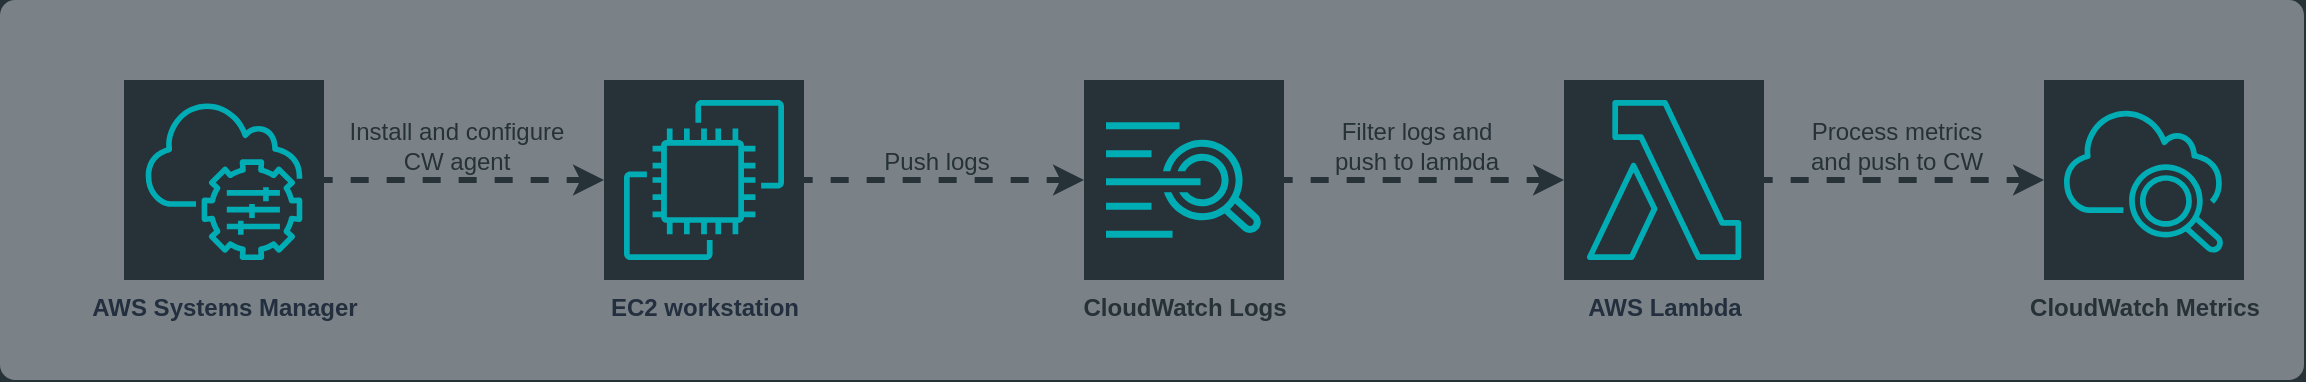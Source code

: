 <mxfile version="24.5.3" type="device">
  <diagram name="main" id="VfAYBPDxunqUFfgM3Roo">
    <mxGraphModel dx="2280" dy="825" grid="1" gridSize="10" guides="1" tooltips="1" connect="1" arrows="1" fold="1" page="1" pageScale="1" pageWidth="850" pageHeight="1100" background="#263238" math="0" shadow="0">
      <root>
        <mxCell id="0" />
        <mxCell id="1" parent="0" />
        <object label="" id="main">
          <mxCell style="rounded=1;whiteSpace=wrap;html=1;strokeColor=none;fillColor=#7A8288;arcSize=4;fontColor=#263238;" vertex="1" parent="1">
            <mxGeometry x="-522" y="630" width="1152" height="190" as="geometry" />
          </mxCell>
        </object>
        <UserObject label="&lt;b&gt;AWS Systems Manager&lt;/b&gt;" type="icon" id="4WxjT_tAExUXTBGxdPpf-14">
          <mxCell style="sketch=0;points=[[0,0,0],[0.25,0,0],[0.5,0,0],[0.75,0,0],[1,0,0],[0,1,0],[0.25,1,0],[0.5,1,0],[0.75,1,0],[1,1,0],[0,0.25,0],[0,0.5,0],[0,0.75,0],[1,0.25,0],[1,0.5,0],[1,0.75,0]];points=[[0,0,0],[0.25,0,0],[0.5,0,0],[0.75,0,0],[1,0,0],[0,1,0],[0.25,1,0],[0.5,1,0],[0.75,1,0],[1,1,0],[0,0.25,0],[0,0.5,0],[0,0.75,0],[1,0.25,0],[1,0.5,0],[1,0.75,0]];outlineConnect=0;fontColor=#232F3E;fillColor=#263238;strokeColor=#00adb5;dashed=0;verticalLabelPosition=bottom;verticalAlign=top;align=center;html=1;fontSize=12;fontStyle=0;aspect=fixed;shape=mxgraph.aws4.resourceIcon;resIcon=mxgraph.aws4.systems_manager;" vertex="1" parent="1">
            <mxGeometry x="-460" y="670" width="100" height="100" as="geometry" />
          </mxCell>
        </UserObject>
        <mxCell id="4WxjT_tAExUXTBGxdPpf-15" value="&lt;b&gt;EC2 workstation&lt;/b&gt;" style="sketch=0;points=[[0,0,0],[0.25,0,0],[0.5,0,0],[0.75,0,0],[1,0,0],[0,1,0],[0.25,1,0],[0.5,1,0],[0.75,1,0],[1,1,0],[0,0.25,0],[0,0.5,0],[0,0.75,0],[1,0.25,0],[1,0.5,0],[1,0.75,0]];outlineConnect=0;fontColor=#232F3E;fillColor=#263238;strokeColor=#00adb5;dashed=0;verticalLabelPosition=bottom;verticalAlign=top;align=center;html=1;fontSize=12;fontStyle=0;aspect=fixed;shape=mxgraph.aws4.resourceIcon;resIcon=mxgraph.aws4.ec2;" vertex="1" parent="1">
          <mxGeometry x="-220" y="670" width="100" height="100" as="geometry" />
        </mxCell>
        <mxCell id="4WxjT_tAExUXTBGxdPpf-18" value="&lt;b&gt;AWS Lambda&lt;/b&gt;" style="sketch=0;points=[[0,0,0],[0.25,0,0],[0.5,0,0],[0.75,0,0],[1,0,0],[0,1,0],[0.25,1,0],[0.5,1,0],[0.75,1,0],[1,1,0],[0,0.25,0],[0,0.5,0],[0,0.75,0],[1,0.25,0],[1,0.5,0],[1,0.75,0]];outlineConnect=0;fontColor=#232F3E;fillColor=#263238;strokeColor=#00adb5;dashed=0;verticalLabelPosition=bottom;verticalAlign=top;align=center;html=1;fontSize=12;fontStyle=0;aspect=fixed;shape=mxgraph.aws4.resourceIcon;resIcon=mxgraph.aws4.lambda;" vertex="1" parent="1">
          <mxGeometry x="260" y="670" width="100" height="100" as="geometry" />
        </mxCell>
        <mxCell id="4WxjT_tAExUXTBGxdPpf-19" value="&lt;b&gt;CloudWatch Metrics&lt;/b&gt;" style="sketch=0;points=[[0,0,0],[0.25,0,0],[0.5,0,0],[0.75,0,0],[1,0,0],[0,1,0],[0.25,1,0],[0.5,1,0],[0.75,1,0],[1,1,0],[0,0.25,0],[0,0.5,0],[0,0.75,0],[1,0.25,0],[1,0.5,0],[1,0.75,0]];points=[[0,0,0],[0.25,0,0],[0.5,0,0],[0.75,0,0],[1,0,0],[0,1,0],[0.25,1,0],[0.5,1,0],[0.75,1,0],[1,1,0],[0,0.25,0],[0,0.5,0],[0,0.75,0],[1,0.25,0],[1,0.5,0],[1,0.75,0]];outlineConnect=0;fontColor=#263238;fillColor=#263238;strokeColor=#00adb5;dashed=0;verticalLabelPosition=bottom;verticalAlign=top;align=center;html=1;fontSize=12;fontStyle=0;aspect=fixed;shape=mxgraph.aws4.resourceIcon;resIcon=mxgraph.aws4.cloudwatch_2;" vertex="1" parent="1">
          <mxGeometry x="500" y="670" width="100" height="100" as="geometry" />
        </mxCell>
        <mxCell id="4WxjT_tAExUXTBGxdPpf-21" value="Install and configure&lt;div&gt;CW agent&lt;/div&gt;" style="edgeStyle=orthogonalEdgeStyle;rounded=0;orthogonalLoop=1;jettySize=auto;html=1;dashed=1;flowAnimation=1;strokeWidth=3;flowAnimationDuration=1000;fixDash=0;anchorPointDirection=1;snapToPoint=0;flowAnimationDirection=normal;labelBackgroundColor=none;textShadow=0;fontSize=12;verticalAlign=bottom;fontColor=#263238;strokeColor=#263238;exitX=1;exitY=0.5;exitDx=0;exitDy=0;targetPerimeterSpacing=0;jumpStyle=none;jumpSize=6;endSize=6;shadow=0;entryX=0;entryY=0.5;entryDx=0;entryDy=0;entryPerimeter=0;exitPerimeter=0;" edge="1" parent="1" source="4WxjT_tAExUXTBGxdPpf-14" target="4WxjT_tAExUXTBGxdPpf-15">
          <mxGeometry x="-0.059" relative="1" as="geometry">
            <mxPoint x="-360" y="719.5" as="sourcePoint" />
            <mxPoint x="-290" y="720" as="targetPoint" />
            <mxPoint as="offset" />
          </mxGeometry>
        </mxCell>
        <mxCell id="4WxjT_tAExUXTBGxdPpf-22" value="" style="edgeLabel;html=1;align=center;verticalAlign=middle;resizable=0;points=[];dashed=0;sketch=0;strokeColor=#00adb5;fontFamily=Helvetica;fontSize=12;fontColor=#263238;fontStyle=0;labelBackgroundColor=none;fillColor=#263238;" vertex="1" connectable="0" parent="4WxjT_tAExUXTBGxdPpf-21">
          <mxGeometry x="-0.138" y="2" relative="1" as="geometry">
            <mxPoint as="offset" />
          </mxGeometry>
        </mxCell>
        <mxCell id="4WxjT_tAExUXTBGxdPpf-23" value="" style="edgeLabel;html=1;align=center;verticalAlign=middle;resizable=0;points=[];dashed=0;sketch=0;strokeColor=#00adb5;fontFamily=Helvetica;fontSize=12;fontColor=#263238;fontStyle=0;labelBackgroundColor=none;fillColor=#263238;" vertex="1" connectable="0" parent="4WxjT_tAExUXTBGxdPpf-21">
          <mxGeometry x="-0.037" relative="1" as="geometry">
            <mxPoint as="offset" />
          </mxGeometry>
        </mxCell>
        <mxCell id="4WxjT_tAExUXTBGxdPpf-24" value="" style="edgeLabel;html=1;align=center;verticalAlign=top;resizable=0;points=[];dashed=0;sketch=0;strokeColor=#00adb5;fontFamily=Helvetica;fontSize=12;fontColor=#263238;fontStyle=0;labelBackgroundColor=none;fillColor=#263238;" vertex="1" connectable="0" parent="4WxjT_tAExUXTBGxdPpf-21">
          <mxGeometry x="-0.189" relative="1" as="geometry">
            <mxPoint as="offset" />
          </mxGeometry>
        </mxCell>
        <mxCell id="4WxjT_tAExUXTBGxdPpf-25" value="Push logs" style="edgeStyle=orthogonalEdgeStyle;rounded=0;orthogonalLoop=1;jettySize=auto;html=1;dashed=1;flowAnimation=1;strokeWidth=3;flowAnimationDuration=1000;fixDash=0;anchorPointDirection=1;snapToPoint=0;flowAnimationDirection=normal;labelBackgroundColor=none;textShadow=0;fontSize=12;verticalAlign=bottom;fontColor=#263238;strokeColor=#263238;targetPerimeterSpacing=0;jumpStyle=none;jumpSize=6;endSize=6;shadow=0;entryX=0;entryY=0.5;entryDx=0;entryDy=0;exitX=1;exitY=0.5;exitDx=0;exitDy=0;exitPerimeter=0;" edge="1" parent="1" source="4WxjT_tAExUXTBGxdPpf-15" target="4WxjT_tAExUXTBGxdPpf-38">
          <mxGeometry x="-0.059" relative="1" as="geometry">
            <mxPoint x="-140" y="720" as="sourcePoint" />
            <mxPoint x="-67" y="720" as="targetPoint" />
            <mxPoint as="offset" />
          </mxGeometry>
        </mxCell>
        <mxCell id="4WxjT_tAExUXTBGxdPpf-26" value="" style="edgeLabel;html=1;align=center;verticalAlign=middle;resizable=0;points=[];dashed=0;sketch=0;strokeColor=#00adb5;fontFamily=Helvetica;fontSize=12;fontColor=#263238;fontStyle=0;labelBackgroundColor=none;fillColor=#263238;" vertex="1" connectable="0" parent="4WxjT_tAExUXTBGxdPpf-25">
          <mxGeometry x="-0.138" y="2" relative="1" as="geometry">
            <mxPoint as="offset" />
          </mxGeometry>
        </mxCell>
        <mxCell id="4WxjT_tAExUXTBGxdPpf-27" value="" style="edgeLabel;html=1;align=center;verticalAlign=middle;resizable=0;points=[];dashed=0;sketch=0;strokeColor=#00adb5;fontFamily=Helvetica;fontSize=12;fontColor=#263238;fontStyle=0;labelBackgroundColor=none;fillColor=#263238;" vertex="1" connectable="0" parent="4WxjT_tAExUXTBGxdPpf-25">
          <mxGeometry x="-0.037" relative="1" as="geometry">
            <mxPoint as="offset" />
          </mxGeometry>
        </mxCell>
        <mxCell id="4WxjT_tAExUXTBGxdPpf-28" value="" style="edgeLabel;html=1;align=center;verticalAlign=top;resizable=0;points=[];dashed=0;sketch=0;strokeColor=#00adb5;fontFamily=Helvetica;fontSize=12;fontColor=#263238;fontStyle=0;labelBackgroundColor=none;fillColor=#263238;" vertex="1" connectable="0" parent="4WxjT_tAExUXTBGxdPpf-25">
          <mxGeometry x="-0.189" relative="1" as="geometry">
            <mxPoint as="offset" />
          </mxGeometry>
        </mxCell>
        <mxCell id="4WxjT_tAExUXTBGxdPpf-29" value="Process metrics&lt;div&gt;and push to CW&lt;/div&gt;" style="edgeStyle=orthogonalEdgeStyle;rounded=0;orthogonalLoop=1;jettySize=auto;html=1;dashed=1;flowAnimation=1;strokeWidth=3;flowAnimationDuration=1000;fixDash=0;anchorPointDirection=1;snapToPoint=0;flowAnimationDirection=normal;labelBackgroundColor=none;textShadow=0;fontSize=12;verticalAlign=bottom;fontColor=#263238;strokeColor=#263238;targetPerimeterSpacing=0;jumpStyle=none;jumpSize=6;endSize=6;shadow=0;entryX=0;entryY=0.5;entryDx=0;entryDy=0;entryPerimeter=0;exitX=1;exitY=0.5;exitDx=0;exitDy=0;exitPerimeter=0;" edge="1" parent="1" source="4WxjT_tAExUXTBGxdPpf-18" target="4WxjT_tAExUXTBGxdPpf-19">
          <mxGeometry x="-0.059" relative="1" as="geometry">
            <mxPoint x="210" y="710" as="sourcePoint" />
            <mxPoint x="307" y="710" as="targetPoint" />
            <mxPoint as="offset" />
          </mxGeometry>
        </mxCell>
        <mxCell id="4WxjT_tAExUXTBGxdPpf-30" value="" style="edgeLabel;html=1;align=center;verticalAlign=middle;resizable=0;points=[];dashed=0;sketch=0;strokeColor=#00adb5;fontFamily=Helvetica;fontSize=12;fontColor=#263238;fontStyle=0;labelBackgroundColor=none;fillColor=#263238;" vertex="1" connectable="0" parent="4WxjT_tAExUXTBGxdPpf-29">
          <mxGeometry x="-0.138" y="2" relative="1" as="geometry">
            <mxPoint as="offset" />
          </mxGeometry>
        </mxCell>
        <mxCell id="4WxjT_tAExUXTBGxdPpf-31" value="" style="edgeLabel;html=1;align=center;verticalAlign=middle;resizable=0;points=[];dashed=0;sketch=0;strokeColor=#00adb5;fontFamily=Helvetica;fontSize=12;fontColor=#263238;fontStyle=0;labelBackgroundColor=none;fillColor=#263238;" vertex="1" connectable="0" parent="4WxjT_tAExUXTBGxdPpf-29">
          <mxGeometry x="-0.037" relative="1" as="geometry">
            <mxPoint as="offset" />
          </mxGeometry>
        </mxCell>
        <mxCell id="4WxjT_tAExUXTBGxdPpf-32" value="" style="edgeLabel;html=1;align=center;verticalAlign=top;resizable=0;points=[];dashed=0;sketch=0;strokeColor=#00adb5;fontFamily=Helvetica;fontSize=12;fontColor=#263238;fontStyle=0;labelBackgroundColor=none;fillColor=#263238;" vertex="1" connectable="0" parent="4WxjT_tAExUXTBGxdPpf-29">
          <mxGeometry x="-0.189" relative="1" as="geometry">
            <mxPoint as="offset" />
          </mxGeometry>
        </mxCell>
        <mxCell id="4WxjT_tAExUXTBGxdPpf-33" value="Filter logs and&lt;div&gt;push to lambda&lt;/div&gt;" style="edgeStyle=orthogonalEdgeStyle;rounded=0;orthogonalLoop=1;jettySize=auto;html=1;dashed=1;flowAnimation=1;strokeWidth=3;flowAnimationDuration=1000;fixDash=0;anchorPointDirection=1;snapToPoint=0;flowAnimationDirection=normal;labelBackgroundColor=none;textShadow=0;fontSize=12;verticalAlign=bottom;fontColor=#263238;strokeColor=#263238;targetPerimeterSpacing=0;jumpStyle=none;jumpSize=6;endSize=6;shadow=0;entryX=0;entryY=0.5;entryDx=0;entryDy=0;entryPerimeter=0;exitX=1;exitY=0.5;exitDx=0;exitDy=0;" edge="1" parent="1" source="4WxjT_tAExUXTBGxdPpf-38" target="4WxjT_tAExUXTBGxdPpf-18">
          <mxGeometry x="-0.059" relative="1" as="geometry">
            <mxPoint x="60" y="720" as="sourcePoint" />
            <mxPoint x="-47" y="740" as="targetPoint" />
            <mxPoint as="offset" />
          </mxGeometry>
        </mxCell>
        <mxCell id="4WxjT_tAExUXTBGxdPpf-34" value="" style="edgeLabel;html=1;align=center;verticalAlign=middle;resizable=0;points=[];dashed=0;sketch=0;strokeColor=#00adb5;fontFamily=Helvetica;fontSize=12;fontColor=#263238;fontStyle=0;labelBackgroundColor=none;fillColor=#263238;" vertex="1" connectable="0" parent="4WxjT_tAExUXTBGxdPpf-33">
          <mxGeometry x="-0.138" y="2" relative="1" as="geometry">
            <mxPoint as="offset" />
          </mxGeometry>
        </mxCell>
        <mxCell id="4WxjT_tAExUXTBGxdPpf-35" value="" style="edgeLabel;html=1;align=center;verticalAlign=middle;resizable=0;points=[];dashed=0;sketch=0;strokeColor=#00adb5;fontFamily=Helvetica;fontSize=12;fontColor=#263238;fontStyle=0;labelBackgroundColor=none;fillColor=#263238;" vertex="1" connectable="0" parent="4WxjT_tAExUXTBGxdPpf-33">
          <mxGeometry x="-0.037" relative="1" as="geometry">
            <mxPoint as="offset" />
          </mxGeometry>
        </mxCell>
        <mxCell id="4WxjT_tAExUXTBGxdPpf-36" value="" style="edgeLabel;html=1;align=center;verticalAlign=top;resizable=0;points=[];dashed=0;sketch=0;strokeColor=#00adb5;fontFamily=Helvetica;fontSize=12;fontColor=#263238;fontStyle=0;labelBackgroundColor=none;fillColor=#263238;" vertex="1" connectable="0" parent="4WxjT_tAExUXTBGxdPpf-33">
          <mxGeometry x="-0.189" relative="1" as="geometry">
            <mxPoint as="offset" />
          </mxGeometry>
        </mxCell>
        <mxCell id="4WxjT_tAExUXTBGxdPpf-40" value="" style="group" vertex="1" connectable="0" parent="1">
          <mxGeometry x="20" y="670" width="100" height="100" as="geometry" />
        </mxCell>
        <mxCell id="4WxjT_tAExUXTBGxdPpf-38" value="CloudWatch Logs" style="html=1;aspect=fixed;strokeColor=none;fillColor=#263238;labelPosition=center;verticalLabelPosition=bottom;align=center;verticalAlign=top;fontStyle=1;fontColor=#263238;" vertex="1" parent="4WxjT_tAExUXTBGxdPpf-40">
          <mxGeometry width="100" height="100" as="geometry" />
        </mxCell>
        <mxCell id="4WxjT_tAExUXTBGxdPpf-37" value="" style="sketch=0;outlineConnect=0;fontColor=#232F3E;gradientColor=none;fillColor=#00adb5;strokeColor=none;dashed=0;verticalLabelPosition=bottom;verticalAlign=top;align=center;html=1;fontSize=12;fontStyle=0;aspect=fixed;pointerEvents=1;shape=mxgraph.aws4.cloudwatch_logs;" vertex="1" parent="4WxjT_tAExUXTBGxdPpf-40">
          <mxGeometry x="11" y="21" width="78" height="58" as="geometry" />
        </mxCell>
      </root>
    </mxGraphModel>
  </diagram>
</mxfile>
